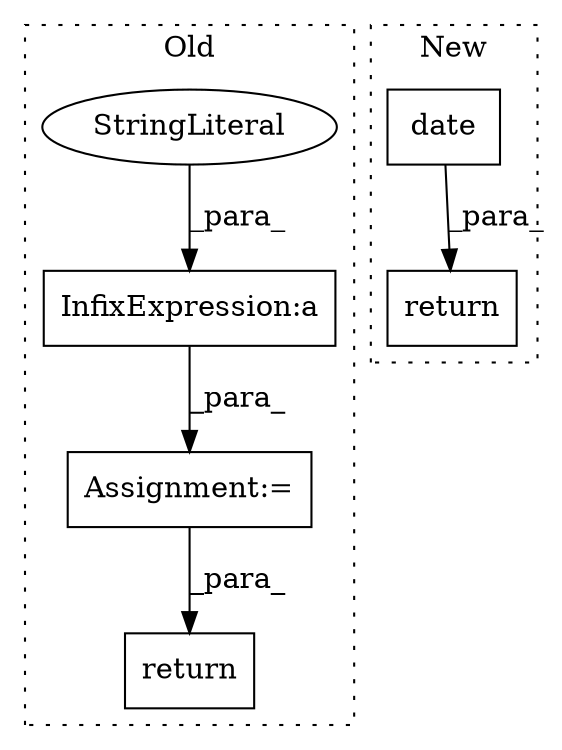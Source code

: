 digraph G {
subgraph cluster0 {
1 [label="return" a="41" s="4594" l="7" shape="box"];
4 [label="InfixExpression:a" a="27" s="4573" l="3" shape="box"];
5 [label="StringLiteral" a="45" s="4565" l="8" shape="ellipse"];
6 [label="Assignment:=" a="7" s="4536" l="1" shape="box"];
label = "Old";
style="dotted";
}
subgraph cluster1 {
2 [label="date" a="32" s="4327,4346" l="5,1" shape="box"];
3 [label="return" a="41" s="4320" l="7" shape="box"];
label = "New";
style="dotted";
}
2 -> 3 [label="_para_"];
4 -> 6 [label="_para_"];
5 -> 4 [label="_para_"];
6 -> 1 [label="_para_"];
}
